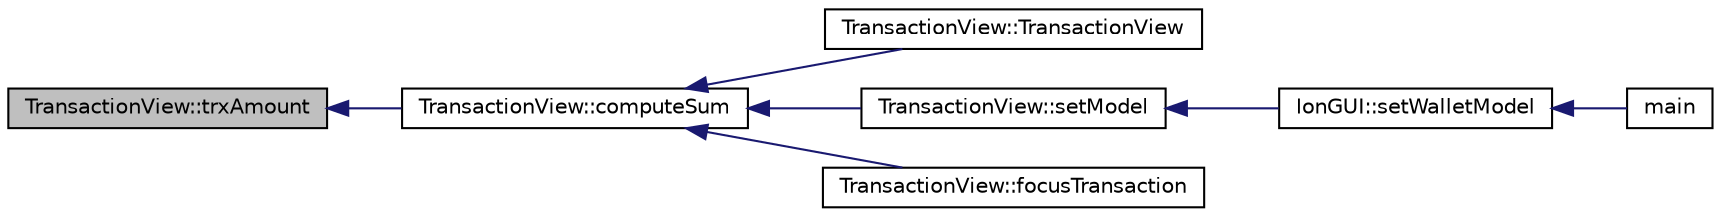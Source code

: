 digraph "TransactionView::trxAmount"
{
  edge [fontname="Helvetica",fontsize="10",labelfontname="Helvetica",labelfontsize="10"];
  node [fontname="Helvetica",fontsize="10",shape=record];
  rankdir="LR";
  Node980 [label="TransactionView::trxAmount",height=0.2,width=0.4,color="black", fillcolor="grey75", style="filled", fontcolor="black"];
  Node980 -> Node981 [dir="back",color="midnightblue",fontsize="10",style="solid",fontname="Helvetica"];
  Node981 [label="TransactionView::computeSum",height=0.2,width=0.4,color="black", fillcolor="white", style="filled",URL="$d2/d2c/class_transaction_view.html#abb2ea48a61bb12a0dda9d63952adc50e",tooltip="Compute sum of all selected transactions. "];
  Node981 -> Node982 [dir="back",color="midnightblue",fontsize="10",style="solid",fontname="Helvetica"];
  Node982 [label="TransactionView::TransactionView",height=0.2,width=0.4,color="black", fillcolor="white", style="filled",URL="$d2/d2c/class_transaction_view.html#a0c5e8b90206b4e8b8bf68dd7e319798f"];
  Node981 -> Node983 [dir="back",color="midnightblue",fontsize="10",style="solid",fontname="Helvetica"];
  Node983 [label="TransactionView::setModel",height=0.2,width=0.4,color="black", fillcolor="white", style="filled",URL="$d2/d2c/class_transaction_view.html#a4920c2cd57d72eb50248948fa160c83c"];
  Node983 -> Node984 [dir="back",color="midnightblue",fontsize="10",style="solid",fontname="Helvetica"];
  Node984 [label="IonGUI::setWalletModel",height=0.2,width=0.4,color="black", fillcolor="white", style="filled",URL="$dc/d0b/class_ion_g_u_i.html#a37f87db65498b036d387c705a749c45d",tooltip="Set the wallet model. "];
  Node984 -> Node985 [dir="back",color="midnightblue",fontsize="10",style="solid",fontname="Helvetica"];
  Node985 [label="main",height=0.2,width=0.4,color="black", fillcolor="white", style="filled",URL="$d5/d2d/ion_8cpp.html#a0ddf1224851353fc92bfbff6f499fa97"];
  Node981 -> Node986 [dir="back",color="midnightblue",fontsize="10",style="solid",fontname="Helvetica"];
  Node986 [label="TransactionView::focusTransaction",height=0.2,width=0.4,color="black", fillcolor="white", style="filled",URL="$d2/d2c/class_transaction_view.html#ab6d126806467ae9dc273cbe19a7477cc"];
}
